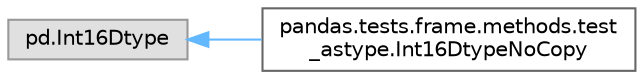 digraph "Graphical Class Hierarchy"
{
 // LATEX_PDF_SIZE
  bgcolor="transparent";
  edge [fontname=Helvetica,fontsize=10,labelfontname=Helvetica,labelfontsize=10];
  node [fontname=Helvetica,fontsize=10,shape=box,height=0.2,width=0.4];
  rankdir="LR";
  Node0 [id="Node000000",label="pd.Int16Dtype",height=0.2,width=0.4,color="grey60", fillcolor="#E0E0E0", style="filled",tooltip=" "];
  Node0 -> Node1 [id="edge4743_Node000000_Node000001",dir="back",color="steelblue1",style="solid",tooltip=" "];
  Node1 [id="Node000001",label="pandas.tests.frame.methods.test\l_astype.Int16DtypeNoCopy",height=0.2,width=0.4,color="grey40", fillcolor="white", style="filled",URL="$d5/d8d/classpandas_1_1tests_1_1frame_1_1methods_1_1test__astype_1_1Int16DtypeNoCopy.html",tooltip=" "];
}
